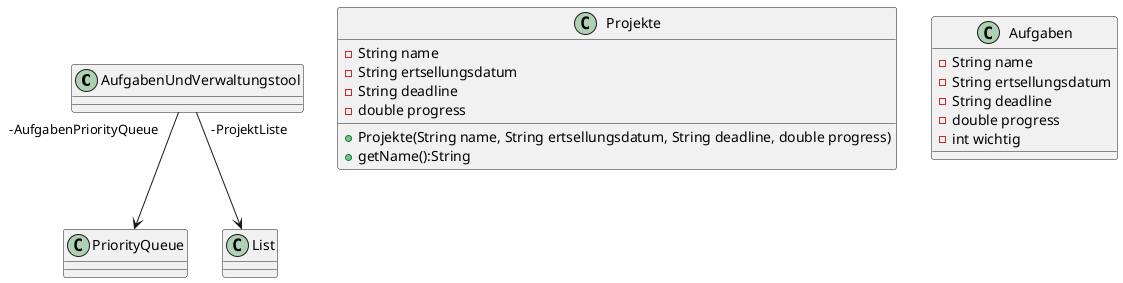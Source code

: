 @startuml
'https://plantuml.com/class-diagram

class AufgabenUndVerwaltungstool
class Projekte
class Aufgaben

class AufgabenUndVerwaltungstool{

}

class Projekte{
    -String name
    -String ertsellungsdatum
    -String deadline
    -double progress

    +Projekte(String name, String ertsellungsdatum, String deadline, double progress)
    +getName():String

}

class Aufgaben{
    -String name
    -String ertsellungsdatum
    -String deadline
    -double progress
    -int wichtig
}


AufgabenUndVerwaltungstool " -AufgabenPriorityQueue" --> PriorityQueue
AufgabenUndVerwaltungstool " -ProjektListe" --> List
@enduml